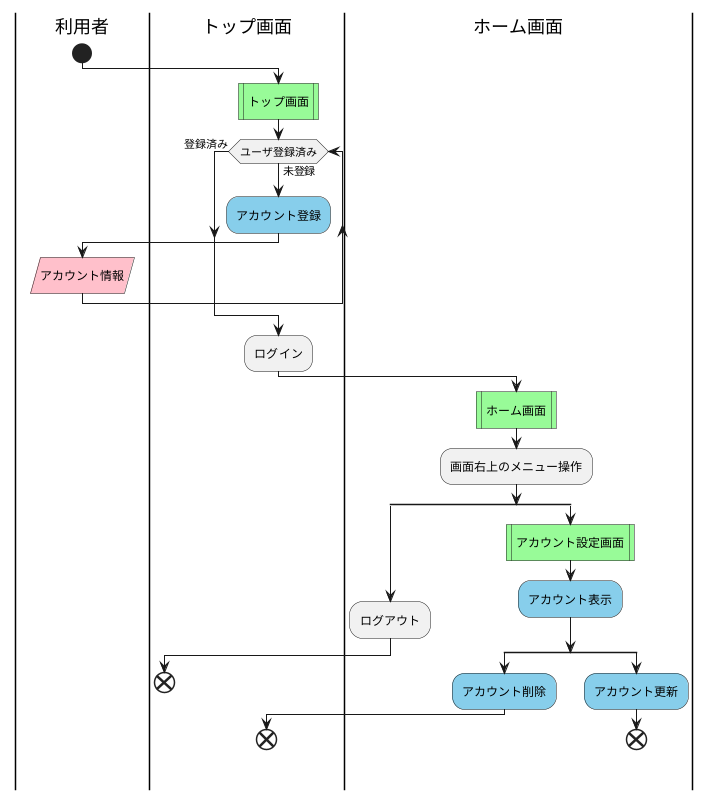@startuml "アカウント管理"

|利用者|
start

|トップ画面|
#palegreen:トップ画面|
while (ユーザ登録済み) is (未登録)
    #skyblue:アカウント登録;
    |利用者|
    #pink:アカウント情報/
    |トップ画面|
endwhile (登録済み)
:ログイン;

|ホーム画面|
#palegreen:ホーム画面|

:画面右上のメニュー操作;
split
    :ログアウト;
    |トップ画面|
    end
    |ホーム画面|
split again
    #palegreen:アカウント設定画面|
    #skyblue:アカウント表示;

    split
        #skyblue:アカウント削除;
        |トップ画面|
        end
        |ホーム画面|
    split again
        #skyblue:アカウント更新;
        end
    endsplit
    

endsplit

@enduml